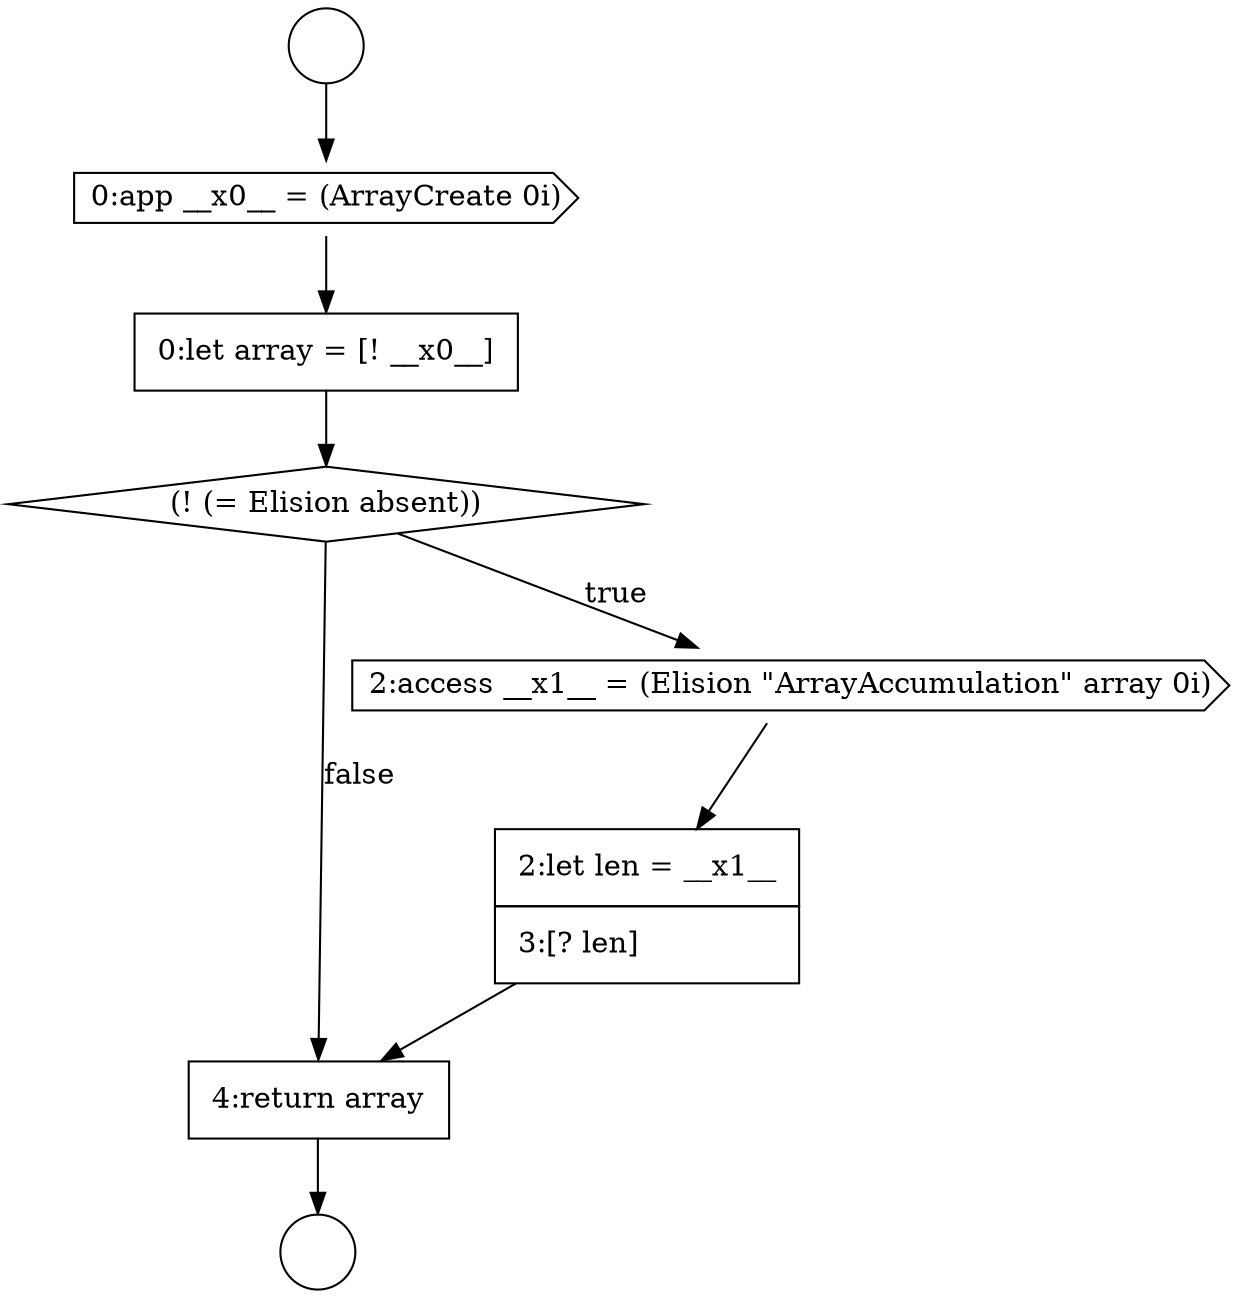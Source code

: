 digraph {
  node3932 [shape=none, margin=0, label=<<font color="black">
    <table border="0" cellborder="1" cellspacing="0" cellpadding="10">
      <tr><td align="left">2:let len = __x1__</td></tr>
      <tr><td align="left">3:[? len]</td></tr>
    </table>
  </font>> color="black" fillcolor="white" style=filled]
  node3933 [shape=none, margin=0, label=<<font color="black">
    <table border="0" cellborder="1" cellspacing="0" cellpadding="10">
      <tr><td align="left">4:return array</td></tr>
    </table>
  </font>> color="black" fillcolor="white" style=filled]
  node3930 [shape=diamond, label=<<font color="black">(! (= Elision absent))</font>> color="black" fillcolor="white" style=filled]
  node3927 [shape=circle label=" " color="black" fillcolor="white" style=filled]
  node3926 [shape=circle label=" " color="black" fillcolor="white" style=filled]
  node3931 [shape=cds, label=<<font color="black">2:access __x1__ = (Elision &quot;ArrayAccumulation&quot; array 0i)</font>> color="black" fillcolor="white" style=filled]
  node3928 [shape=cds, label=<<font color="black">0:app __x0__ = (ArrayCreate 0i)</font>> color="black" fillcolor="white" style=filled]
  node3929 [shape=none, margin=0, label=<<font color="black">
    <table border="0" cellborder="1" cellspacing="0" cellpadding="10">
      <tr><td align="left">0:let array = [! __x0__]</td></tr>
    </table>
  </font>> color="black" fillcolor="white" style=filled]
  node3930 -> node3931 [label=<<font color="black">true</font>> color="black"]
  node3930 -> node3933 [label=<<font color="black">false</font>> color="black"]
  node3931 -> node3932 [ color="black"]
  node3928 -> node3929 [ color="black"]
  node3933 -> node3927 [ color="black"]
  node3926 -> node3928 [ color="black"]
  node3929 -> node3930 [ color="black"]
  node3932 -> node3933 [ color="black"]
}
